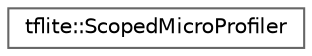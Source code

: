 digraph "Graphical Class Hierarchy"
{
 // LATEX_PDF_SIZE
  bgcolor="transparent";
  edge [fontname=Helvetica,fontsize=10,labelfontname=Helvetica,labelfontsize=10];
  node [fontname=Helvetica,fontsize=10,shape=box,height=0.2,width=0.4];
  rankdir="LR";
  Node0 [id="Node000000",label="tflite::ScopedMicroProfiler",height=0.2,width=0.4,color="grey40", fillcolor="white", style="filled",URL="$classtflite_1_1_scoped_micro_profiler.html",tooltip=" "];
}
